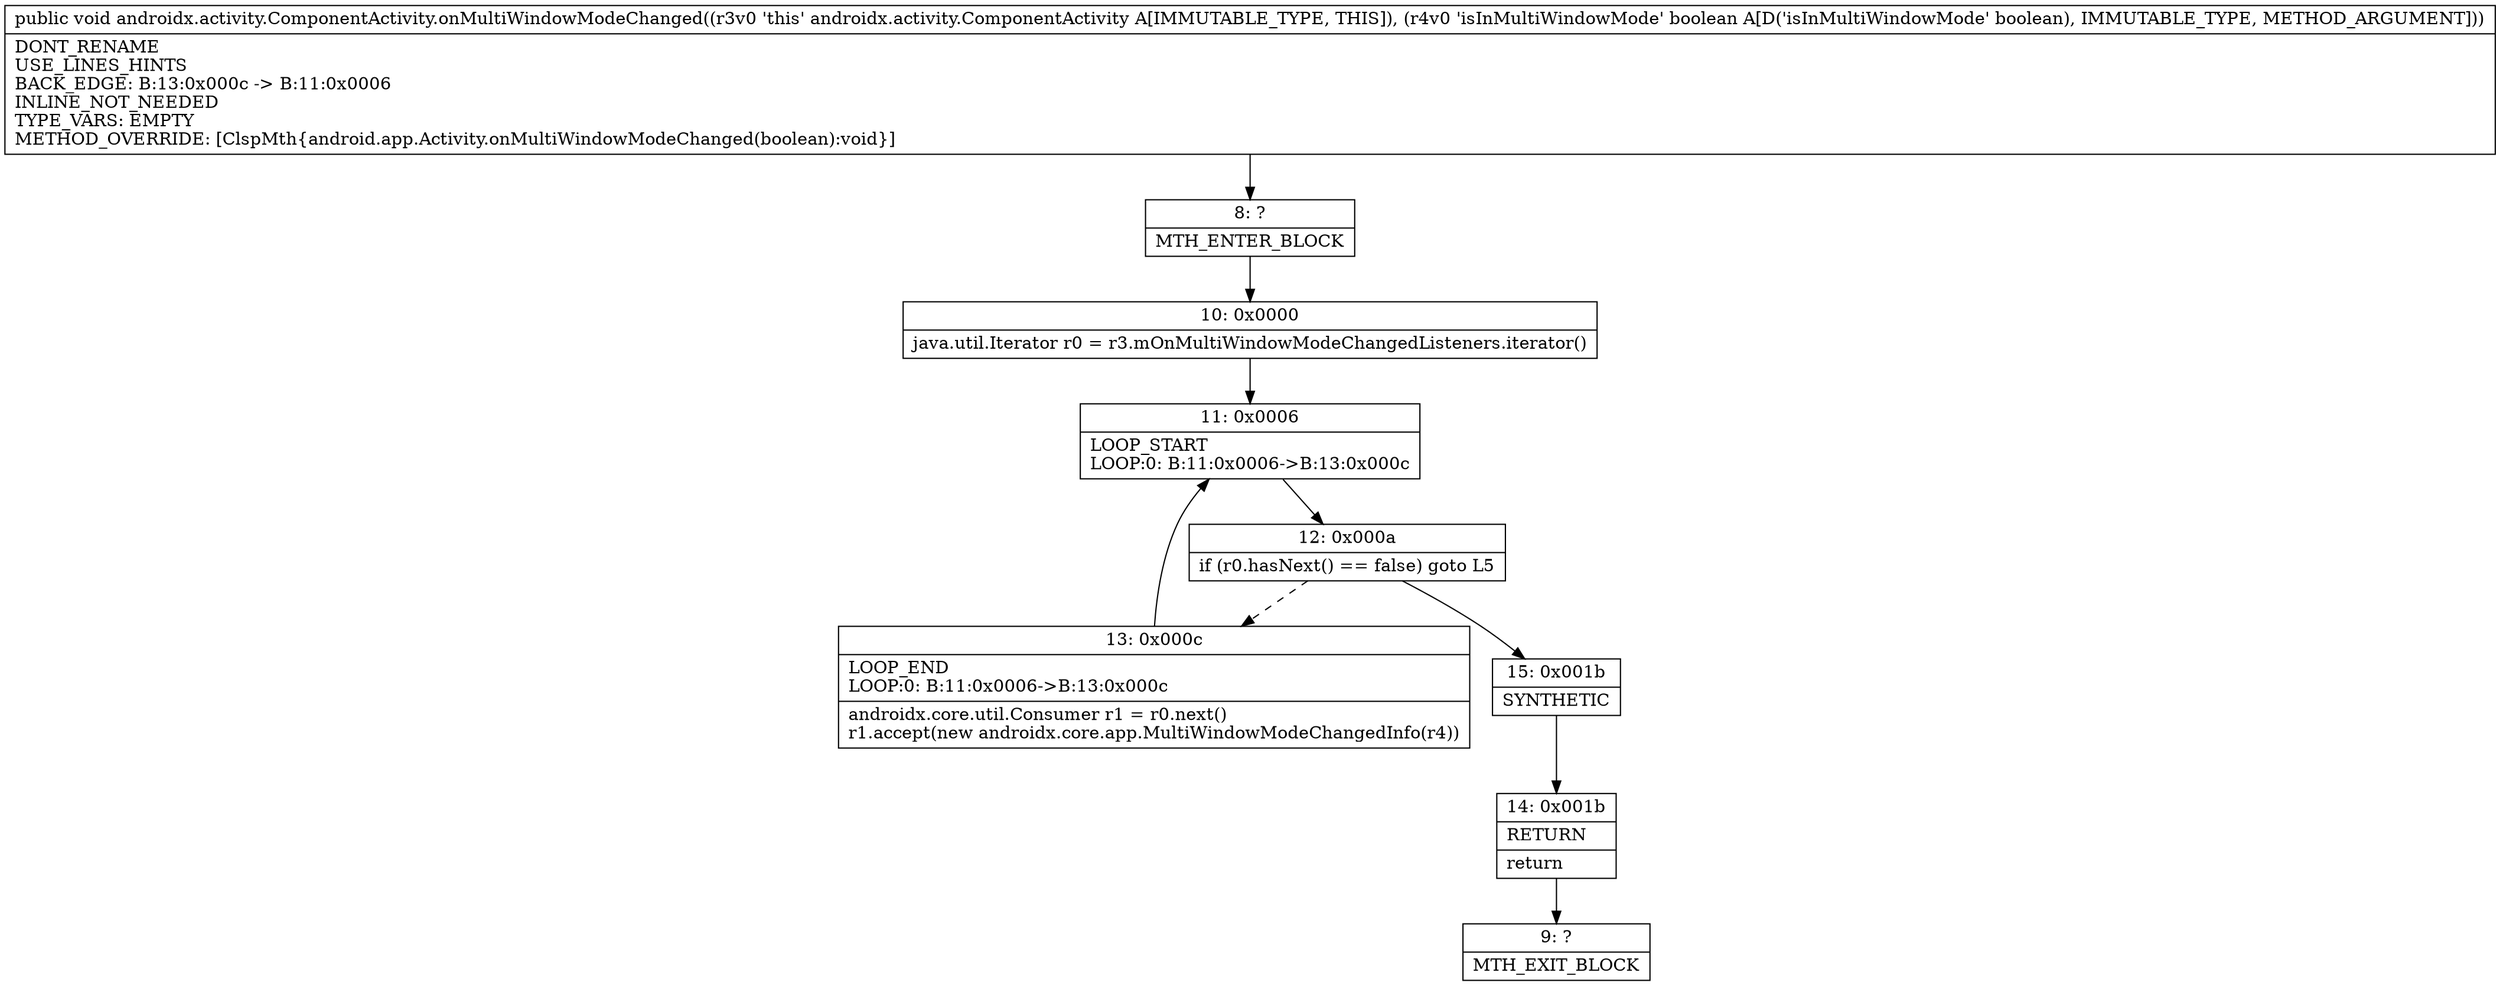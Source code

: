 digraph "CFG forandroidx.activity.ComponentActivity.onMultiWindowModeChanged(Z)V" {
Node_8 [shape=record,label="{8\:\ ?|MTH_ENTER_BLOCK\l}"];
Node_10 [shape=record,label="{10\:\ 0x0000|java.util.Iterator r0 = r3.mOnMultiWindowModeChangedListeners.iterator()\l}"];
Node_11 [shape=record,label="{11\:\ 0x0006|LOOP_START\lLOOP:0: B:11:0x0006\-\>B:13:0x000c\l}"];
Node_12 [shape=record,label="{12\:\ 0x000a|if (r0.hasNext() == false) goto L5\l}"];
Node_13 [shape=record,label="{13\:\ 0x000c|LOOP_END\lLOOP:0: B:11:0x0006\-\>B:13:0x000c\l|androidx.core.util.Consumer r1 = r0.next()\lr1.accept(new androidx.core.app.MultiWindowModeChangedInfo(r4))\l}"];
Node_15 [shape=record,label="{15\:\ 0x001b|SYNTHETIC\l}"];
Node_14 [shape=record,label="{14\:\ 0x001b|RETURN\l|return\l}"];
Node_9 [shape=record,label="{9\:\ ?|MTH_EXIT_BLOCK\l}"];
MethodNode[shape=record,label="{public void androidx.activity.ComponentActivity.onMultiWindowModeChanged((r3v0 'this' androidx.activity.ComponentActivity A[IMMUTABLE_TYPE, THIS]), (r4v0 'isInMultiWindowMode' boolean A[D('isInMultiWindowMode' boolean), IMMUTABLE_TYPE, METHOD_ARGUMENT]))  | DONT_RENAME\lUSE_LINES_HINTS\lBACK_EDGE: B:13:0x000c \-\> B:11:0x0006\lINLINE_NOT_NEEDED\lTYPE_VARS: EMPTY\lMETHOD_OVERRIDE: [ClspMth\{android.app.Activity.onMultiWindowModeChanged(boolean):void\}]\l}"];
MethodNode -> Node_8;Node_8 -> Node_10;
Node_10 -> Node_11;
Node_11 -> Node_12;
Node_12 -> Node_13[style=dashed];
Node_12 -> Node_15;
Node_13 -> Node_11;
Node_15 -> Node_14;
Node_14 -> Node_9;
}

